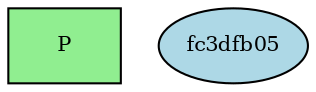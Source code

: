 digraph EG {
  rankdir=TB;
  compound=true;
  node [fontsize=10];

  "pred_e_22095d6b" [label="P", shape=box, style=filled, fillcolor=lightgreen];
  "Vertex(id='v_fc3dfb05', label=None, is_generic=True)" [label="fc3dfb05", shape=ellipse, style=filled, fillcolor=lightblue];
  // ν mapping connections
}